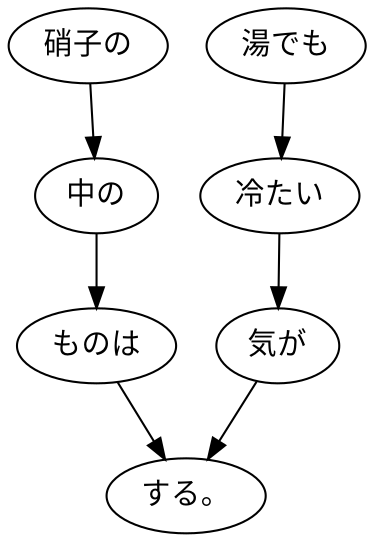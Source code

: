 digraph graph9123 {
	node0 [label="硝子の"];
	node1 [label="中の"];
	node2 [label="ものは"];
	node3 [label="湯でも"];
	node4 [label="冷たい"];
	node5 [label="気が"];
	node6 [label="する。"];
	node0 -> node1;
	node1 -> node2;
	node2 -> node6;
	node3 -> node4;
	node4 -> node5;
	node5 -> node6;
}
